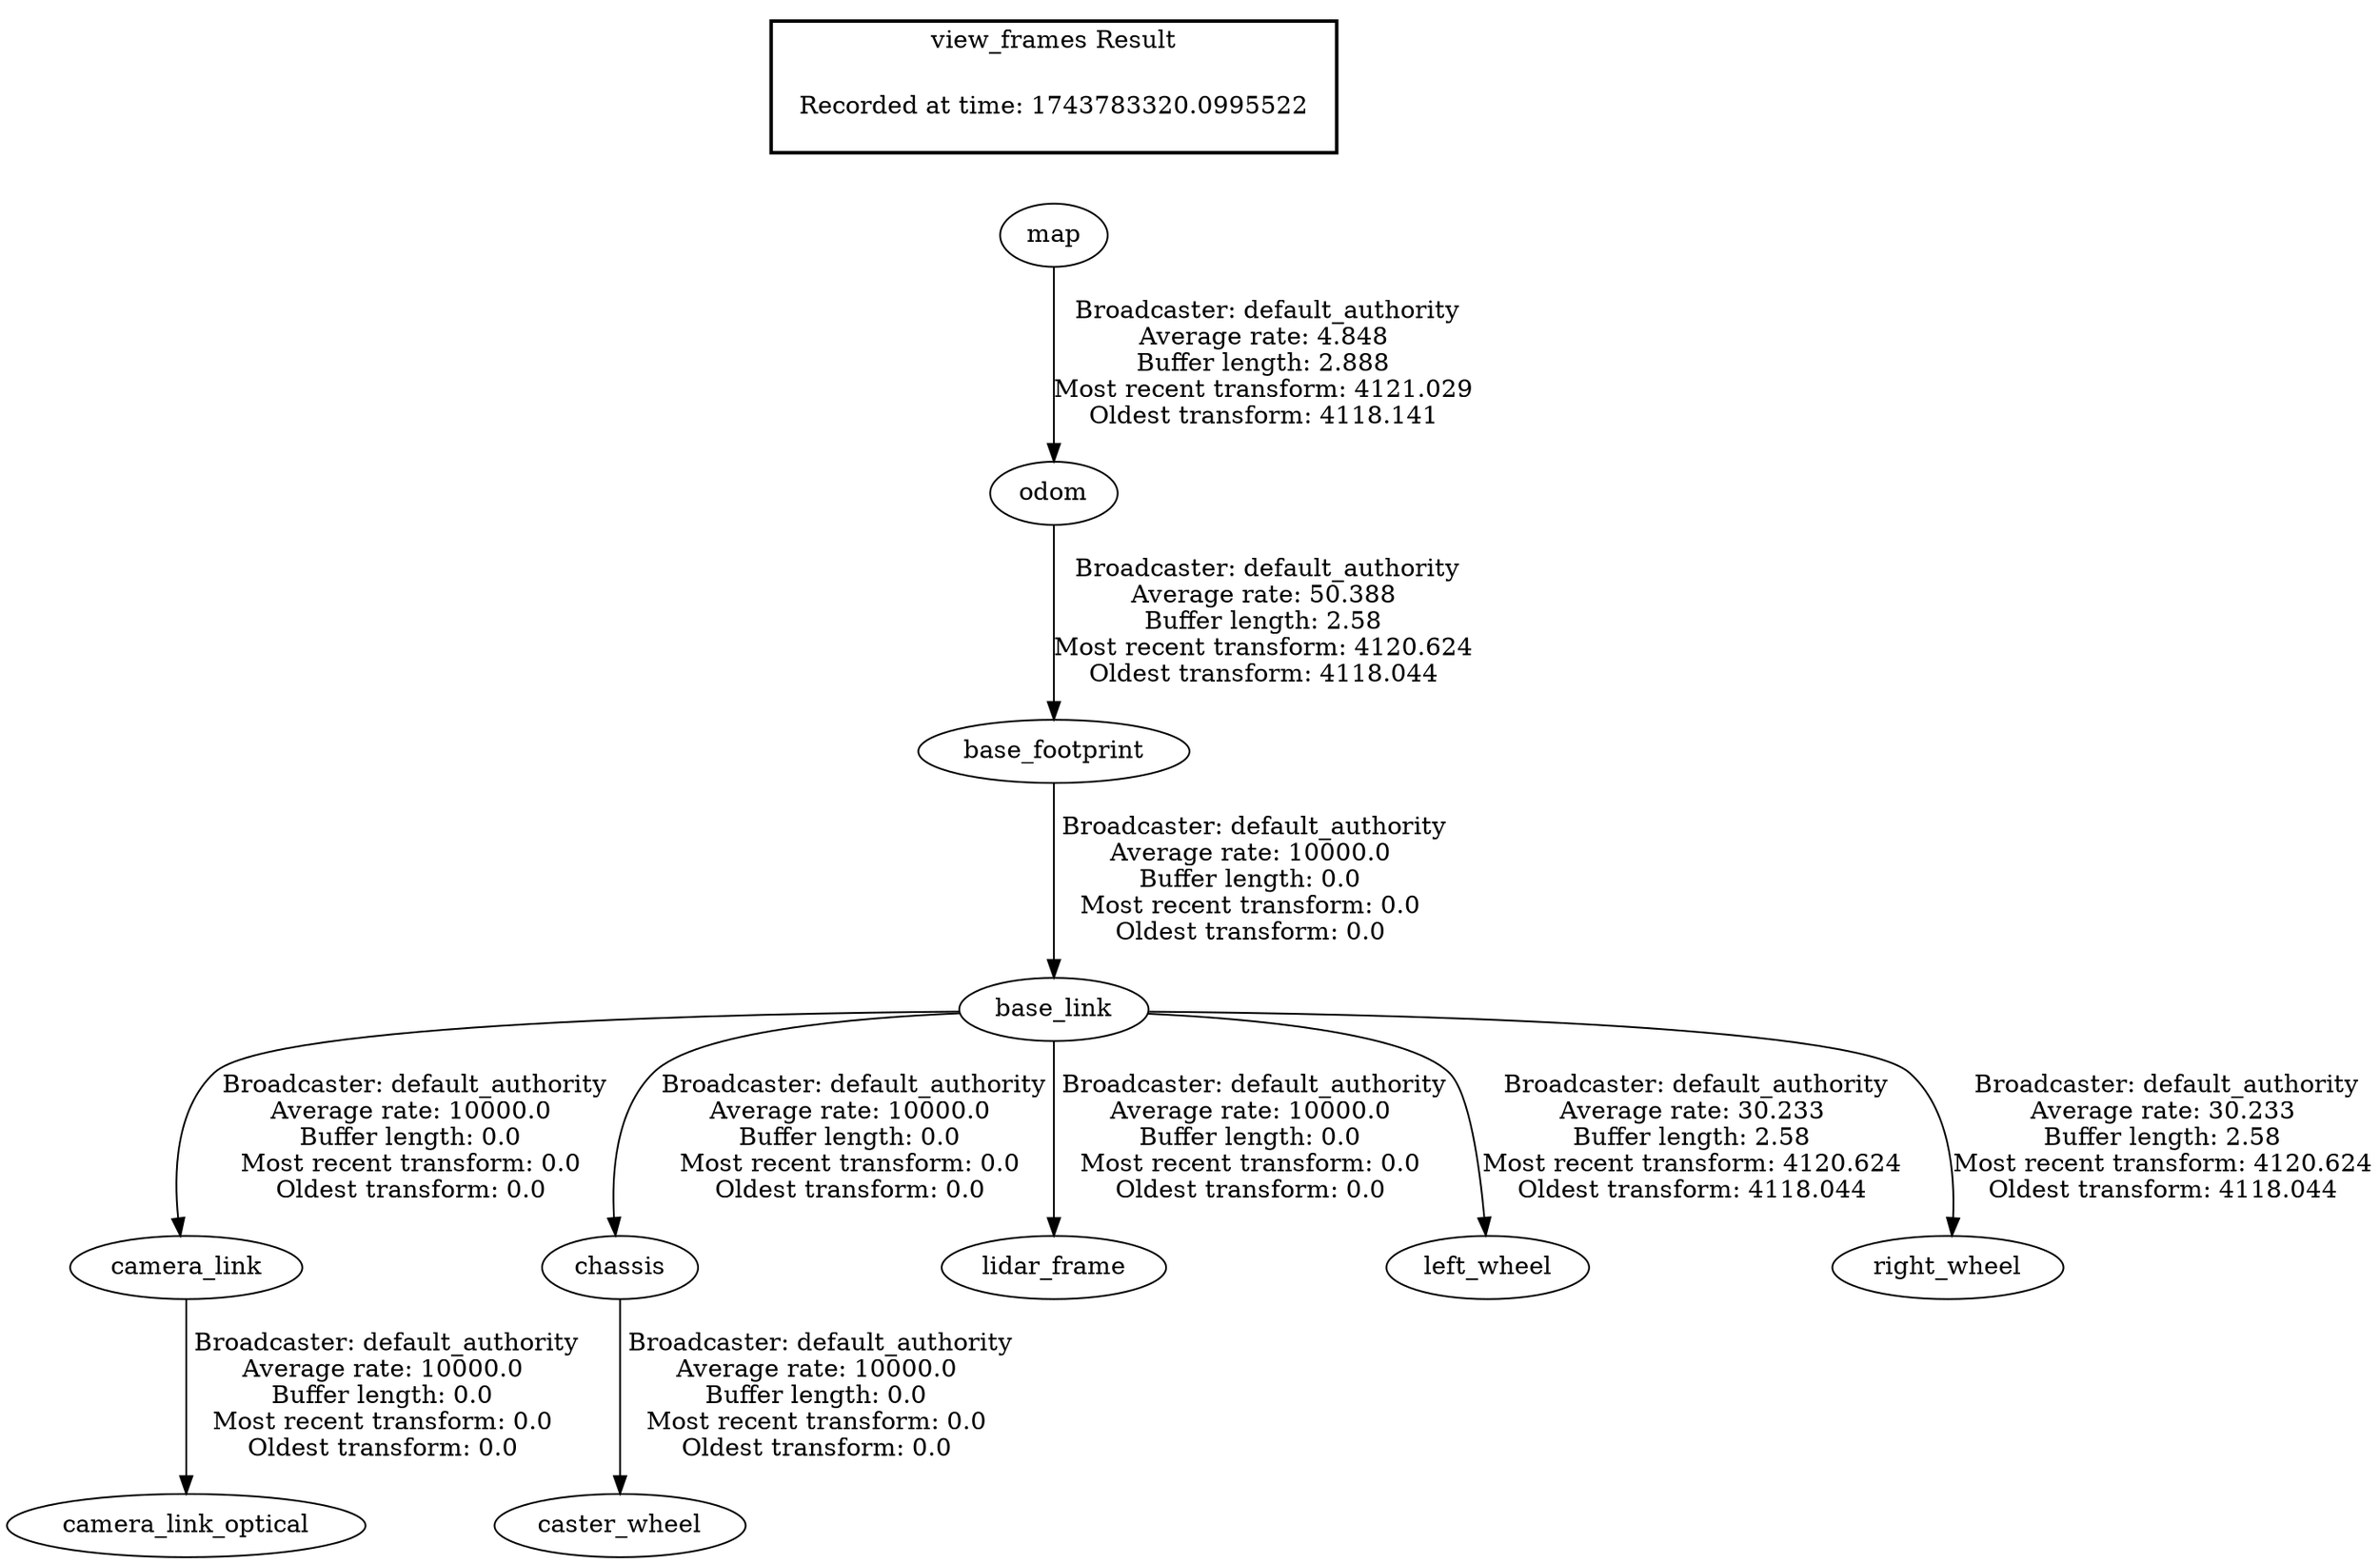 digraph G {
"map" -> "odom"[label=" Broadcaster: default_authority\nAverage rate: 4.848\nBuffer length: 2.888\nMost recent transform: 4121.029\nOldest transform: 4118.141\n"];
"base_footprint" -> "base_link"[label=" Broadcaster: default_authority\nAverage rate: 10000.0\nBuffer length: 0.0\nMost recent transform: 0.0\nOldest transform: 0.0\n"];
"odom" -> "base_footprint"[label=" Broadcaster: default_authority\nAverage rate: 50.388\nBuffer length: 2.58\nMost recent transform: 4120.624\nOldest transform: 4118.044\n"];
"base_link" -> "camera_link"[label=" Broadcaster: default_authority\nAverage rate: 10000.0\nBuffer length: 0.0\nMost recent transform: 0.0\nOldest transform: 0.0\n"];
"camera_link" -> "camera_link_optical"[label=" Broadcaster: default_authority\nAverage rate: 10000.0\nBuffer length: 0.0\nMost recent transform: 0.0\nOldest transform: 0.0\n"];
"chassis" -> "caster_wheel"[label=" Broadcaster: default_authority\nAverage rate: 10000.0\nBuffer length: 0.0\nMost recent transform: 0.0\nOldest transform: 0.0\n"];
"base_link" -> "chassis"[label=" Broadcaster: default_authority\nAverage rate: 10000.0\nBuffer length: 0.0\nMost recent transform: 0.0\nOldest transform: 0.0\n"];
"base_link" -> "lidar_frame"[label=" Broadcaster: default_authority\nAverage rate: 10000.0\nBuffer length: 0.0\nMost recent transform: 0.0\nOldest transform: 0.0\n"];
"base_link" -> "left_wheel"[label=" Broadcaster: default_authority\nAverage rate: 30.233\nBuffer length: 2.58\nMost recent transform: 4120.624\nOldest transform: 4118.044\n"];
"base_link" -> "right_wheel"[label=" Broadcaster: default_authority\nAverage rate: 30.233\nBuffer length: 2.58\nMost recent transform: 4120.624\nOldest transform: 4118.044\n"];
edge [style=invis];
 subgraph cluster_legend { style=bold; color=black; label ="view_frames Result";
"Recorded at time: 1743783320.0995522"[ shape=plaintext ] ;
}->"map";
}
